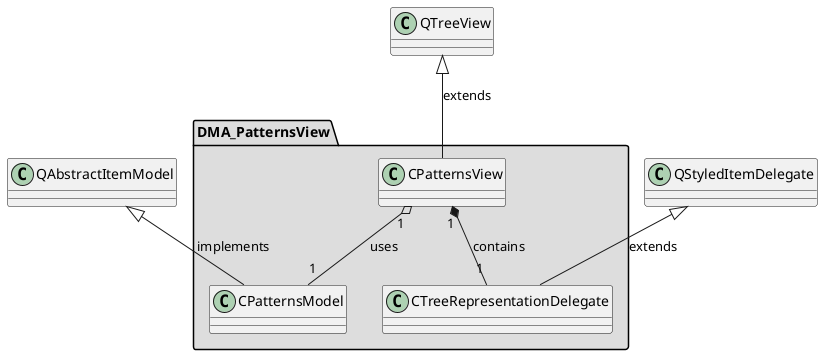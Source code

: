 
@startuml

skinparam wrapWidth 600
package "DMA_PatternsView" #DDDDDD
{

class "CPatternsModel"
{
}

class "CPatternsView"
{
}

class "CTreeRepresentationDelegate"
{
}

}

'====================Inheritance section====================
QAbstractItemModel <|-- CPatternsModel : implements
QTreeView <|-- CPatternsView : extends
QStyledItemDelegate <|-- CTreeRepresentationDelegate : extends

'====================Dependencies section====================
CPatternsView "1" o-- "1" CPatternsModel : uses
CPatternsView "1" *-- "1" CTreeRepresentationDelegate : contains

@enduml